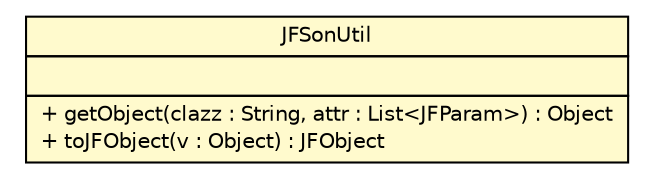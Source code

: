 #!/usr/local/bin/dot
#
# Class diagram 
# Generated by UMLGraph version R5_6 (http://www.umlgraph.org/)
#

digraph G {
	edge [fontname="Helvetica",fontsize=10,labelfontname="Helvetica",labelfontsize=10];
	node [fontname="Helvetica",fontsize=10,shape=plaintext];
	nodesep=0.25;
	ranksep=0.5;
	// org.fringe.jf.json.internal.util.JFSonUtil
	c200 [label=<<table title="org.fringe.jf.json.internal.util.JFSonUtil" border="0" cellborder="1" cellspacing="0" cellpadding="2" port="p" bgcolor="lemonChiffon" href="./JFSonUtil.html">
		<tr><td><table border="0" cellspacing="0" cellpadding="1">
<tr><td align="center" balign="center"> JFSonUtil </td></tr>
		</table></td></tr>
		<tr><td><table border="0" cellspacing="0" cellpadding="1">
<tr><td align="left" balign="left">  </td></tr>
		</table></td></tr>
		<tr><td><table border="0" cellspacing="0" cellpadding="1">
<tr><td align="left" balign="left"> + getObject(clazz : String, attr : List&lt;JFParam&gt;) : Object </td></tr>
<tr><td align="left" balign="left"> + toJFObject(v : Object) : JFObject </td></tr>
		</table></td></tr>
		</table>>, URL="./JFSonUtil.html", fontname="Helvetica", fontcolor="black", fontsize=10.0];
}

